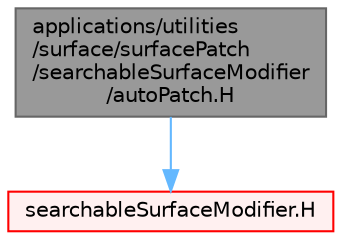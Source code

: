 digraph "applications/utilities/surface/surfacePatch/searchableSurfaceModifier/autoPatch.H"
{
 // LATEX_PDF_SIZE
  bgcolor="transparent";
  edge [fontname=Helvetica,fontsize=10,labelfontname=Helvetica,labelfontsize=10];
  node [fontname=Helvetica,fontsize=10,shape=box,height=0.2,width=0.4];
  Node1 [id="Node000001",label="applications/utilities\l/surface/surfacePatch\l/searchableSurfaceModifier\l/autoPatch.H",height=0.2,width=0.4,color="gray40", fillcolor="grey60", style="filled", fontcolor="black",tooltip=" "];
  Node1 -> Node2 [id="edge1_Node000001_Node000002",color="steelblue1",style="solid",tooltip=" "];
  Node2 [id="Node000002",label="searchableSurfaceModifier.H",height=0.2,width=0.4,color="red", fillcolor="#FFF0F0", style="filled",URL="$searchableSurfaceModifier_8H.html",tooltip=" "];
}
